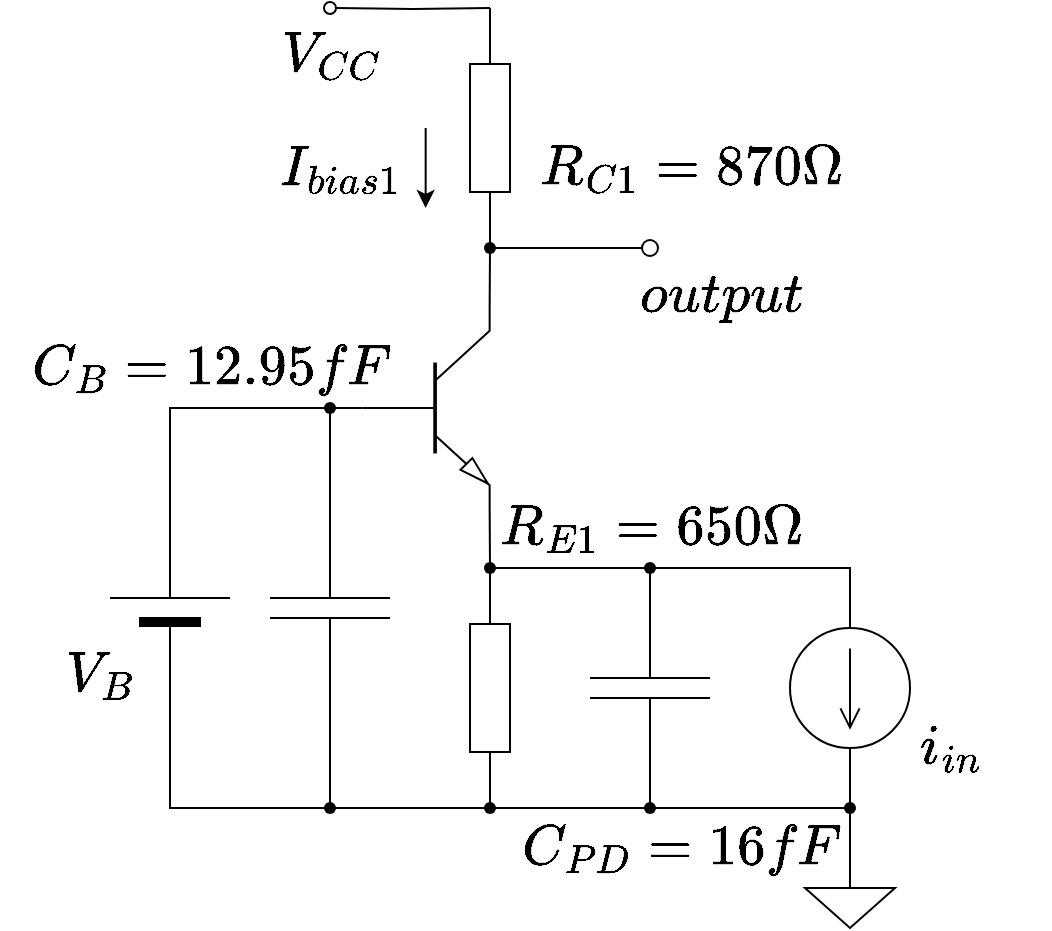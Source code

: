 <mxfile version="20.7.4" type="device"><diagram name="ページ1" id="jInCUQgzG5zf4pvRbxTS"><mxGraphModel dx="978" dy="566" grid="1" gridSize="10" guides="1" tooltips="1" connect="1" arrows="1" fold="1" page="1" pageScale="1" pageWidth="1169" pageHeight="827" math="1" shadow="0"><root><mxCell id="0"/><mxCell id="1" parent="0"/><mxCell id="ZAzHPlV7NRv7tE57W68_-1" value="" style="verticalLabelPosition=bottom;shadow=0;dashed=0;align=center;html=1;verticalAlign=top;shape=mxgraph.electrical.transistors.npn_transistor_5;" parent="1" vertex="1"><mxGeometry x="256" y="230" width="64" height="100" as="geometry"/></mxCell><mxCell id="ZAzHPlV7NRv7tE57W68_-2" value="" style="pointerEvents=1;verticalLabelPosition=bottom;shadow=0;dashed=0;align=center;html=1;verticalAlign=top;shape=mxgraph.electrical.resistors.resistor_1;direction=south;" parent="1" vertex="1"><mxGeometry x="310" y="370" width="20" height="100" as="geometry"/></mxCell><mxCell id="ZAzHPlV7NRv7tE57W68_-3" value="" style="pointerEvents=1;verticalLabelPosition=bottom;shadow=0;dashed=0;align=center;html=1;verticalAlign=top;shape=mxgraph.electrical.capacitors.capacitor_1;direction=south;" parent="1" vertex="1"><mxGeometry x="370" y="370" width="60" height="100" as="geometry"/></mxCell><mxCell id="ZAzHPlV7NRv7tE57W68_-4" value="" style="pointerEvents=1;verticalLabelPosition=bottom;shadow=0;dashed=0;align=center;html=1;verticalAlign=top;shape=mxgraph.electrical.signal_sources.source;aspect=fixed;points=[[0.5,0,0],[1,0.5,0],[0.5,1,0],[0,0.5,0]];elSignalType=dc2;" parent="1" vertex="1"><mxGeometry x="470" y="390" width="60" height="60" as="geometry"/></mxCell><mxCell id="ZAzHPlV7NRv7tE57W68_-5" value="" style="pointerEvents=1;verticalLabelPosition=bottom;shadow=0;dashed=0;align=center;html=1;verticalAlign=top;shape=mxgraph.electrical.resistors.resistor_1;direction=south;" parent="1" vertex="1"><mxGeometry x="310" y="90" width="20" height="100" as="geometry"/></mxCell><mxCell id="ZAzHPlV7NRv7tE57W68_-6" value="" style="pointerEvents=1;verticalLabelPosition=bottom;shadow=0;dashed=0;align=center;html=1;verticalAlign=top;shape=mxgraph.electrical.capacitors.capacitor_1;direction=south;" parent="1" vertex="1"><mxGeometry x="210" y="330" width="60" height="100" as="geometry"/></mxCell><mxCell id="ZAzHPlV7NRv7tE57W68_-7" value="" style="verticalLabelPosition=bottom;shadow=0;dashed=0;align=center;fillColor=strokeColor;html=1;verticalAlign=top;strokeWidth=1;shape=mxgraph.electrical.miscellaneous.monocell_battery;direction=north;" parent="1" vertex="1"><mxGeometry x="130" y="330" width="60" height="100" as="geometry"/></mxCell><mxCell id="ZAzHPlV7NRv7tE57W68_-8" value="" style="pointerEvents=1;verticalLabelPosition=bottom;shadow=0;dashed=0;align=center;html=1;verticalAlign=top;shape=mxgraph.electrical.signal_sources.signal_ground;fontFamily=Helvetica;fontSize=24;fontColor=default;" parent="1" vertex="1"><mxGeometry x="477.5" y="510" width="45" height="30" as="geometry"/></mxCell><mxCell id="ZAzHPlV7NRv7tE57W68_-9" value="" style="shape=waypoint;sketch=0;fillStyle=solid;size=6;pointerEvents=1;points=[];fillColor=none;resizable=0;rotatable=0;perimeter=centerPerimeter;snapToPoint=1;fontFamily=Helvetica;fontSize=11;fontColor=default;" parent="1" vertex="1"><mxGeometry x="310" y="350" width="20" height="20" as="geometry"/></mxCell><mxCell id="ZAzHPlV7NRv7tE57W68_-10" style="edgeStyle=orthogonalEdgeStyle;rounded=0;orthogonalLoop=1;jettySize=auto;html=1;exitX=0;exitY=0.5;exitDx=0;exitDy=0;exitPerimeter=0;entryX=0.544;entryY=1.039;entryDx=0;entryDy=0;entryPerimeter=0;endArrow=none;endFill=0;" parent="1" source="ZAzHPlV7NRv7tE57W68_-2" target="ZAzHPlV7NRv7tE57W68_-9" edge="1"><mxGeometry relative="1" as="geometry"/></mxCell><mxCell id="ZAzHPlV7NRv7tE57W68_-11" style="edgeStyle=orthogonalEdgeStyle;rounded=0;orthogonalLoop=1;jettySize=auto;html=1;exitX=1;exitY=1;exitDx=0;exitDy=0;exitPerimeter=0;entryX=0.739;entryY=0.039;entryDx=0;entryDy=0;entryPerimeter=0;endArrow=none;endFill=0;" parent="1" source="ZAzHPlV7NRv7tE57W68_-1" target="ZAzHPlV7NRv7tE57W68_-9" edge="1"><mxGeometry relative="1" as="geometry"/></mxCell><mxCell id="ZAzHPlV7NRv7tE57W68_-12" value="" style="shape=waypoint;sketch=0;fillStyle=solid;size=6;pointerEvents=1;points=[];fillColor=none;resizable=0;rotatable=0;perimeter=centerPerimeter;snapToPoint=1;fontFamily=Helvetica;fontSize=11;fontColor=default;" parent="1" vertex="1"><mxGeometry x="390" y="350" width="20" height="20" as="geometry"/></mxCell><mxCell id="ZAzHPlV7NRv7tE57W68_-13" style="edgeStyle=orthogonalEdgeStyle;rounded=0;orthogonalLoop=1;jettySize=auto;html=1;exitX=0;exitY=0.5;exitDx=0;exitDy=0;exitPerimeter=0;entryX=0.697;entryY=1.081;entryDx=0;entryDy=0;entryPerimeter=0;strokeColor=default;align=center;verticalAlign=middle;fontFamily=Helvetica;fontSize=11;fontColor=default;labelBackgroundColor=default;endArrow=none;endFill=0;" parent="1" source="ZAzHPlV7NRv7tE57W68_-3" target="ZAzHPlV7NRv7tE57W68_-12" edge="1"><mxGeometry relative="1" as="geometry"/></mxCell><mxCell id="ZAzHPlV7NRv7tE57W68_-14" style="edgeStyle=orthogonalEdgeStyle;rounded=0;orthogonalLoop=1;jettySize=auto;html=1;entryX=-0.094;entryY=0.567;entryDx=0;entryDy=0;entryPerimeter=0;strokeColor=default;align=center;verticalAlign=middle;fontFamily=Helvetica;fontSize=11;fontColor=default;labelBackgroundColor=default;endArrow=none;endFill=0;" parent="1" source="ZAzHPlV7NRv7tE57W68_-9" target="ZAzHPlV7NRv7tE57W68_-12" edge="1"><mxGeometry relative="1" as="geometry"/></mxCell><mxCell id="ZAzHPlV7NRv7tE57W68_-15" style="edgeStyle=orthogonalEdgeStyle;rounded=0;orthogonalLoop=1;jettySize=auto;html=1;exitX=0.5;exitY=0;exitDx=0;exitDy=0;exitPerimeter=0;entryX=0.961;entryY=0.553;entryDx=0;entryDy=0;entryPerimeter=0;strokeColor=default;align=center;verticalAlign=middle;fontFamily=Helvetica;fontSize=11;fontColor=default;labelBackgroundColor=default;endArrow=none;endFill=0;" parent="1" source="ZAzHPlV7NRv7tE57W68_-4" target="ZAzHPlV7NRv7tE57W68_-12" edge="1"><mxGeometry relative="1" as="geometry"><Array as="points"><mxPoint x="500" y="360"/></Array></mxGeometry></mxCell><mxCell id="ZAzHPlV7NRv7tE57W68_-16" value="" style="shape=waypoint;sketch=0;fillStyle=solid;size=6;pointerEvents=1;points=[];fillColor=none;resizable=0;rotatable=0;perimeter=centerPerimeter;snapToPoint=1;fontFamily=Helvetica;fontSize=11;fontColor=default;labelBackgroundColor=default;" parent="1" vertex="1"><mxGeometry x="230" y="270" width="20" height="20" as="geometry"/></mxCell><mxCell id="ZAzHPlV7NRv7tE57W68_-17" style="edgeStyle=orthogonalEdgeStyle;rounded=0;orthogonalLoop=1;jettySize=auto;html=1;exitX=0;exitY=0.5;exitDx=0;exitDy=0;exitPerimeter=0;entryX=0.607;entryY=1;entryDx=0;entryDy=0;entryPerimeter=0;strokeColor=default;align=center;verticalAlign=middle;fontFamily=Helvetica;fontSize=11;fontColor=default;labelBackgroundColor=default;endArrow=none;endFill=0;" parent="1" source="ZAzHPlV7NRv7tE57W68_-6" target="ZAzHPlV7NRv7tE57W68_-16" edge="1"><mxGeometry relative="1" as="geometry"/></mxCell><mxCell id="ZAzHPlV7NRv7tE57W68_-18" style="edgeStyle=orthogonalEdgeStyle;rounded=0;orthogonalLoop=1;jettySize=auto;html=1;exitX=1;exitY=0.5;exitDx=0;exitDy=0;exitPerimeter=0;entryX=-0.021;entryY=0.743;entryDx=0;entryDy=0;entryPerimeter=0;strokeColor=default;align=center;verticalAlign=middle;fontFamily=Helvetica;fontSize=11;fontColor=default;labelBackgroundColor=default;endArrow=none;endFill=0;" parent="1" source="ZAzHPlV7NRv7tE57W68_-7" target="ZAzHPlV7NRv7tE57W68_-16" edge="1"><mxGeometry relative="1" as="geometry"><Array as="points"><mxPoint x="160" y="280"/></Array></mxGeometry></mxCell><mxCell id="ZAzHPlV7NRv7tE57W68_-19" style="edgeStyle=orthogonalEdgeStyle;rounded=0;orthogonalLoop=1;jettySize=auto;html=1;exitX=0;exitY=0.5;exitDx=0;exitDy=0;exitPerimeter=0;entryX=1.093;entryY=0.6;entryDx=0;entryDy=0;entryPerimeter=0;strokeColor=default;align=center;verticalAlign=middle;fontFamily=Helvetica;fontSize=11;fontColor=default;labelBackgroundColor=default;endArrow=none;endFill=0;" parent="1" source="ZAzHPlV7NRv7tE57W68_-1" target="ZAzHPlV7NRv7tE57W68_-16" edge="1"><mxGeometry relative="1" as="geometry"/></mxCell><mxCell id="ZAzHPlV7NRv7tE57W68_-20" value="" style="shape=waypoint;sketch=0;fillStyle=solid;size=6;pointerEvents=1;points=[];fillColor=none;resizable=0;rotatable=0;perimeter=centerPerimeter;snapToPoint=1;fontFamily=Helvetica;fontSize=11;fontColor=default;labelBackgroundColor=default;" parent="1" vertex="1"><mxGeometry x="310" y="190" width="20" height="20" as="geometry"/></mxCell><mxCell id="ZAzHPlV7NRv7tE57W68_-21" style="edgeStyle=orthogonalEdgeStyle;rounded=0;orthogonalLoop=1;jettySize=auto;html=1;exitX=1;exitY=0;exitDx=0;exitDy=0;exitPerimeter=0;entryX=0.494;entryY=1.078;entryDx=0;entryDy=0;entryPerimeter=0;strokeColor=default;align=center;verticalAlign=middle;fontFamily=Helvetica;fontSize=11;fontColor=default;labelBackgroundColor=default;endArrow=none;endFill=0;" parent="1" source="ZAzHPlV7NRv7tE57W68_-1" target="ZAzHPlV7NRv7tE57W68_-20" edge="1"><mxGeometry relative="1" as="geometry"/></mxCell><mxCell id="ZAzHPlV7NRv7tE57W68_-22" style="edgeStyle=orthogonalEdgeStyle;rounded=0;orthogonalLoop=1;jettySize=auto;html=1;exitX=1;exitY=0.5;exitDx=0;exitDy=0;exitPerimeter=0;entryX=0.621;entryY=-0.048;entryDx=0;entryDy=0;entryPerimeter=0;strokeColor=default;align=center;verticalAlign=middle;fontFamily=Helvetica;fontSize=11;fontColor=default;labelBackgroundColor=default;endArrow=none;endFill=0;" parent="1" source="ZAzHPlV7NRv7tE57W68_-5" target="ZAzHPlV7NRv7tE57W68_-20" edge="1"><mxGeometry relative="1" as="geometry"/></mxCell><mxCell id="ZAzHPlV7NRv7tE57W68_-36" style="edgeStyle=orthogonalEdgeStyle;rounded=0;orthogonalLoop=1;jettySize=auto;html=1;entryX=1;entryY=0.5;entryDx=0;entryDy=0;strokeColor=default;align=center;verticalAlign=middle;fontFamily=Helvetica;fontSize=11;fontColor=default;labelBackgroundColor=default;endArrow=none;endFill=0;" parent="1" target="ZAzHPlV7NRv7tE57W68_-35" edge="1"><mxGeometry relative="1" as="geometry"><mxPoint x="320" y="80" as="sourcePoint"/></mxGeometry></mxCell><mxCell id="ZAzHPlV7NRv7tE57W68_-33" style="edgeStyle=orthogonalEdgeStyle;rounded=0;orthogonalLoop=1;jettySize=auto;html=1;exitX=0;exitY=0.5;exitDx=0;exitDy=0;exitPerimeter=0;entryX=0.52;entryY=1.18;entryDx=0;entryDy=0;entryPerimeter=0;strokeColor=default;align=center;verticalAlign=middle;fontFamily=Helvetica;fontSize=11;fontColor=default;labelBackgroundColor=default;endArrow=none;endFill=0;" parent="1" source="ZAzHPlV7NRv7tE57W68_-5" edge="1"><mxGeometry relative="1" as="geometry"><mxPoint x="320" y="80" as="targetPoint"/></mxGeometry></mxCell><mxCell id="ZAzHPlV7NRv7tE57W68_-35" value="" style="verticalLabelPosition=bottom;shadow=0;dashed=0;align=center;html=1;verticalAlign=top;strokeWidth=1;shape=ellipse;perimeter=ellipsePerimeter;fontFamily=Helvetica;fontSize=11;fontColor=default;aspect=fixed;labelBackgroundColor=default;" parent="1" vertex="1"><mxGeometry x="237" y="77.0" width="6" height="6" as="geometry"/></mxCell><mxCell id="ZAzHPlV7NRv7tE57W68_-37" value="" style="shape=waypoint;sketch=0;fillStyle=solid;size=6;pointerEvents=1;points=[];fillColor=none;resizable=0;rotatable=0;perimeter=centerPerimeter;snapToPoint=1;fontFamily=Helvetica;fontSize=11;fontColor=default;labelBackgroundColor=default;" parent="1" vertex="1"><mxGeometry x="490" y="470" width="20" height="20" as="geometry"/></mxCell><mxCell id="ZAzHPlV7NRv7tE57W68_-38" value="" style="shape=waypoint;sketch=0;fillStyle=solid;size=6;pointerEvents=1;points=[];fillColor=none;resizable=0;rotatable=0;perimeter=centerPerimeter;snapToPoint=1;fontFamily=Helvetica;fontSize=11;fontColor=default;labelBackgroundColor=default;" parent="1" vertex="1"><mxGeometry x="390" y="470" width="20" height="20" as="geometry"/></mxCell><mxCell id="ZAzHPlV7NRv7tE57W68_-39" value="" style="shape=waypoint;sketch=0;fillStyle=solid;size=6;pointerEvents=1;points=[];fillColor=none;resizable=0;rotatable=0;perimeter=centerPerimeter;snapToPoint=1;fontFamily=Helvetica;fontSize=11;fontColor=default;labelBackgroundColor=default;" parent="1" vertex="1"><mxGeometry x="310" y="470" width="20" height="20" as="geometry"/></mxCell><mxCell id="ZAzHPlV7NRv7tE57W68_-40" value="" style="shape=waypoint;sketch=0;fillStyle=solid;size=6;pointerEvents=1;points=[];fillColor=none;resizable=0;rotatable=0;perimeter=centerPerimeter;snapToPoint=1;fontFamily=Helvetica;fontSize=11;fontColor=default;labelBackgroundColor=default;" parent="1" vertex="1"><mxGeometry x="230" y="470" width="20" height="20" as="geometry"/></mxCell><mxCell id="ZAzHPlV7NRv7tE57W68_-42" style="edgeStyle=orthogonalEdgeStyle;rounded=0;orthogonalLoop=1;jettySize=auto;html=1;exitX=0;exitY=0.5;exitDx=0;exitDy=0;exitPerimeter=0;entryX=0.05;entryY=0.65;entryDx=0;entryDy=0;entryPerimeter=0;strokeColor=default;align=center;verticalAlign=middle;fontFamily=Helvetica;fontSize=11;fontColor=default;labelBackgroundColor=default;endArrow=none;endFill=0;" parent="1" source="ZAzHPlV7NRv7tE57W68_-7" target="ZAzHPlV7NRv7tE57W68_-40" edge="1"><mxGeometry relative="1" as="geometry"><Array as="points"><mxPoint x="160" y="480"/></Array></mxGeometry></mxCell><mxCell id="ZAzHPlV7NRv7tE57W68_-43" style="edgeStyle=orthogonalEdgeStyle;rounded=0;orthogonalLoop=1;jettySize=auto;html=1;exitX=1;exitY=0.5;exitDx=0;exitDy=0;exitPerimeter=0;entryX=0.671;entryY=-0.04;entryDx=0;entryDy=0;entryPerimeter=0;strokeColor=default;align=center;verticalAlign=middle;fontFamily=Helvetica;fontSize=11;fontColor=default;labelBackgroundColor=default;endArrow=none;endFill=0;" parent="1" source="ZAzHPlV7NRv7tE57W68_-6" target="ZAzHPlV7NRv7tE57W68_-40" edge="1"><mxGeometry relative="1" as="geometry"/></mxCell><mxCell id="ZAzHPlV7NRv7tE57W68_-44" style="edgeStyle=orthogonalEdgeStyle;rounded=0;orthogonalLoop=1;jettySize=auto;html=1;exitX=1;exitY=0.5;exitDx=0;exitDy=0;exitPerimeter=0;entryX=0.464;entryY=-0.005;entryDx=0;entryDy=0;entryPerimeter=0;strokeColor=default;align=center;verticalAlign=middle;fontFamily=Helvetica;fontSize=11;fontColor=default;labelBackgroundColor=default;endArrow=none;endFill=0;" parent="1" source="ZAzHPlV7NRv7tE57W68_-2" target="ZAzHPlV7NRv7tE57W68_-39" edge="1"><mxGeometry relative="1" as="geometry"/></mxCell><mxCell id="ZAzHPlV7NRv7tE57W68_-45" style="edgeStyle=orthogonalEdgeStyle;rounded=0;orthogonalLoop=1;jettySize=auto;html=1;exitX=1;exitY=0.5;exitDx=0;exitDy=0;exitPerimeter=0;entryX=0.567;entryY=0.029;entryDx=0;entryDy=0;entryPerimeter=0;strokeColor=default;align=center;verticalAlign=middle;fontFamily=Helvetica;fontSize=11;fontColor=default;labelBackgroundColor=default;endArrow=none;endFill=0;" parent="1" source="ZAzHPlV7NRv7tE57W68_-3" target="ZAzHPlV7NRv7tE57W68_-38" edge="1"><mxGeometry relative="1" as="geometry"/></mxCell><mxCell id="ZAzHPlV7NRv7tE57W68_-46" style="edgeStyle=orthogonalEdgeStyle;rounded=0;orthogonalLoop=1;jettySize=auto;html=1;exitX=0.5;exitY=1;exitDx=0;exitDy=0;exitPerimeter=0;entryX=0.567;entryY=0.098;entryDx=0;entryDy=0;entryPerimeter=0;strokeColor=default;align=center;verticalAlign=middle;fontFamily=Helvetica;fontSize=11;fontColor=default;labelBackgroundColor=default;endArrow=none;endFill=0;" parent="1" source="ZAzHPlV7NRv7tE57W68_-4" target="ZAzHPlV7NRv7tE57W68_-37" edge="1"><mxGeometry relative="1" as="geometry"/></mxCell><mxCell id="ZAzHPlV7NRv7tE57W68_-47" style="edgeStyle=orthogonalEdgeStyle;rounded=0;orthogonalLoop=1;jettySize=auto;html=1;entryX=0.119;entryY=0.409;entryDx=0;entryDy=0;entryPerimeter=0;strokeColor=default;align=center;verticalAlign=middle;fontFamily=Helvetica;fontSize=11;fontColor=default;labelBackgroundColor=default;endArrow=none;endFill=0;" parent="1" source="ZAzHPlV7NRv7tE57W68_-40" target="ZAzHPlV7NRv7tE57W68_-39" edge="1"><mxGeometry relative="1" as="geometry"/></mxCell><mxCell id="ZAzHPlV7NRv7tE57W68_-48" style="edgeStyle=orthogonalEdgeStyle;rounded=0;orthogonalLoop=1;jettySize=auto;html=1;entryX=0.058;entryY=0.525;entryDx=0;entryDy=0;entryPerimeter=0;strokeColor=default;align=center;verticalAlign=middle;fontFamily=Helvetica;fontSize=11;fontColor=default;labelBackgroundColor=default;endArrow=none;endFill=0;" parent="1" source="ZAzHPlV7NRv7tE57W68_-39" target="ZAzHPlV7NRv7tE57W68_-38" edge="1"><mxGeometry relative="1" as="geometry"/></mxCell><mxCell id="ZAzHPlV7NRv7tE57W68_-49" style="edgeStyle=orthogonalEdgeStyle;rounded=0;orthogonalLoop=1;jettySize=auto;html=1;entryX=0.128;entryY=0.525;entryDx=0;entryDy=0;entryPerimeter=0;strokeColor=default;align=center;verticalAlign=middle;fontFamily=Helvetica;fontSize=11;fontColor=default;labelBackgroundColor=default;endArrow=none;endFill=0;" parent="1" source="ZAzHPlV7NRv7tE57W68_-38" target="ZAzHPlV7NRv7tE57W68_-37" edge="1"><mxGeometry relative="1" as="geometry"/></mxCell><mxCell id="ZAzHPlV7NRv7tE57W68_-50" style="edgeStyle=orthogonalEdgeStyle;rounded=0;orthogonalLoop=1;jettySize=auto;html=1;exitX=0.5;exitY=0;exitDx=0;exitDy=0;exitPerimeter=0;entryX=0.572;entryY=1.039;entryDx=0;entryDy=0;entryPerimeter=0;strokeColor=default;align=center;verticalAlign=middle;fontFamily=Helvetica;fontSize=11;fontColor=default;labelBackgroundColor=default;endArrow=none;endFill=0;" parent="1" source="ZAzHPlV7NRv7tE57W68_-8" target="ZAzHPlV7NRv7tE57W68_-37" edge="1"><mxGeometry relative="1" as="geometry"/></mxCell><mxCell id="ZAzHPlV7NRv7tE57W68_-52" value="&lt;span style=&quot;font-size: 24px;&quot;&gt;`i_{i n}`&lt;/span&gt;" style="text;html=1;align=center;verticalAlign=middle;resizable=0;points=[];autosize=1;strokeColor=none;fillColor=none;fontSize=11;fontFamily=Helvetica;fontColor=default;labelBackgroundColor=default;" parent="1" vertex="1"><mxGeometry x="500" y="430" width="100" height="40" as="geometry"/></mxCell><mxCell id="ZAzHPlV7NRv7tE57W68_-53" value="&lt;span style=&quot;font-size: 24px;&quot;&gt;`C_{PD}= 16 fF`&lt;/span&gt;" style="text;html=1;align=center;verticalAlign=middle;resizable=0;points=[];autosize=1;strokeColor=none;fillColor=none;fontSize=11;fontFamily=Helvetica;fontColor=default;labelBackgroundColor=default;" parent="1" vertex="1"><mxGeometry x="320" y="480" width="190" height="40" as="geometry"/></mxCell><mxCell id="ZAzHPlV7NRv7tE57W68_-54" value="&lt;span style=&quot;font-size: 24px;&quot;&gt;`R_{E1}=650 \Omega`&lt;/span&gt;" style="text;html=1;align=center;verticalAlign=middle;resizable=0;points=[];autosize=1;strokeColor=none;fillColor=none;fontSize=11;fontFamily=Helvetica;fontColor=default;labelBackgroundColor=default;" parent="1" vertex="1"><mxGeometry x="270" y="320" width="260" height="40" as="geometry"/></mxCell><mxCell id="ZAzHPlV7NRv7tE57W68_-55" value="&lt;span style=&quot;font-size: 24px;&quot;&gt;`C_{B}=12.95 fF`&lt;/span&gt;" style="text;html=1;align=center;verticalAlign=middle;resizable=0;points=[];autosize=1;strokeColor=none;fillColor=none;fontSize=11;fontFamily=Helvetica;fontColor=default;labelBackgroundColor=default;" parent="1" vertex="1"><mxGeometry x="80" y="240" width="200" height="40" as="geometry"/></mxCell><mxCell id="ZAzHPlV7NRv7tE57W68_-56" value="&lt;span style=&quot;font-size: 24px;&quot;&gt;`V_{B}`&lt;/span&gt;" style="text;html=1;align=center;verticalAlign=middle;resizable=0;points=[];autosize=1;strokeColor=none;fillColor=none;fontSize=11;fontFamily=Helvetica;fontColor=default;labelBackgroundColor=default;" parent="1" vertex="1"><mxGeometry x="75" y="393" width="100" height="40" as="geometry"/></mxCell><mxCell id="ZAzHPlV7NRv7tE57W68_-57" value="&lt;span style=&quot;font-size: 24px;&quot;&gt;`R_{C1}=870 \Omega`&lt;/span&gt;" style="text;html=1;align=center;verticalAlign=middle;resizable=0;points=[];autosize=1;strokeColor=none;fillColor=none;fontSize=11;fontFamily=Helvetica;fontColor=default;labelBackgroundColor=default;" parent="1" vertex="1"><mxGeometry x="290" y="140" width="260" height="40" as="geometry"/></mxCell><mxCell id="ZAzHPlV7NRv7tE57W68_-61" value="" style="endArrow=classic;html=1;rounded=0;labelBackgroundColor=default;strokeColor=default;fontFamily=Helvetica;fontSize=11;fontColor=default;shape=connector;align=center;verticalAlign=middle;edgeStyle=orthogonalEdgeStyle;" parent="1" edge="1"><mxGeometry width="50" height="50" relative="1" as="geometry"><mxPoint x="287.83" y="140" as="sourcePoint"/><mxPoint x="287.83" y="180" as="targetPoint"/></mxGeometry></mxCell><mxCell id="ZAzHPlV7NRv7tE57W68_-62" value="&lt;span style=&quot;font-size: 24px;&quot;&gt;`I_{bias1}`&lt;/span&gt;" style="text;html=1;align=center;verticalAlign=middle;resizable=0;points=[];autosize=1;strokeColor=none;fillColor=none;fontSize=11;fontFamily=Helvetica;fontColor=default;labelBackgroundColor=default;" parent="1" vertex="1"><mxGeometry x="180" y="140" width="130" height="40" as="geometry"/></mxCell><mxCell id="ZAzHPlV7NRv7tE57W68_-66" value="&lt;span style=&quot;font-size: 24px;&quot;&gt;`V_{C C}`&lt;/span&gt;" style="text;html=1;align=center;verticalAlign=middle;resizable=0;points=[];autosize=1;strokeColor=none;fillColor=none;fontSize=11;fontFamily=Helvetica;fontColor=default;labelBackgroundColor=default;" parent="1" vertex="1"><mxGeometry x="175" y="83" width="130" height="40" as="geometry"/></mxCell><mxCell id="UPZoSEJzRv8mLegbIyzz-2" style="edgeStyle=orthogonalEdgeStyle;rounded=0;orthogonalLoop=1;jettySize=auto;html=1;entryX=1.078;entryY=0.6;entryDx=0;entryDy=0;entryPerimeter=0;endArrow=none;endFill=0;" parent="1" source="UPZoSEJzRv8mLegbIyzz-1" target="ZAzHPlV7NRv7tE57W68_-20" edge="1"><mxGeometry relative="1" as="geometry"/></mxCell><mxCell id="UPZoSEJzRv8mLegbIyzz-1" value="" style="verticalLabelPosition=bottom;shadow=0;dashed=0;align=center;html=1;verticalAlign=top;strokeWidth=1;shape=ellipse;perimeter=ellipsePerimeter;aspect=fixed;" parent="1" vertex="1"><mxGeometry x="396" y="196" width="8" height="8" as="geometry"/></mxCell><mxCell id="UPZoSEJzRv8mLegbIyzz-3" value="&lt;font style=&quot;font-size: 24px;&quot;&gt;`output`&lt;/font&gt;" style="text;html=1;align=center;verticalAlign=middle;resizable=0;points=[];autosize=1;strokeColor=none;fillColor=none;fontSize=11;fontFamily=Helvetica;fontColor=default;" parent="1" vertex="1"><mxGeometry x="380" y="204" width="110" height="40" as="geometry"/></mxCell></root></mxGraphModel></diagram></mxfile>